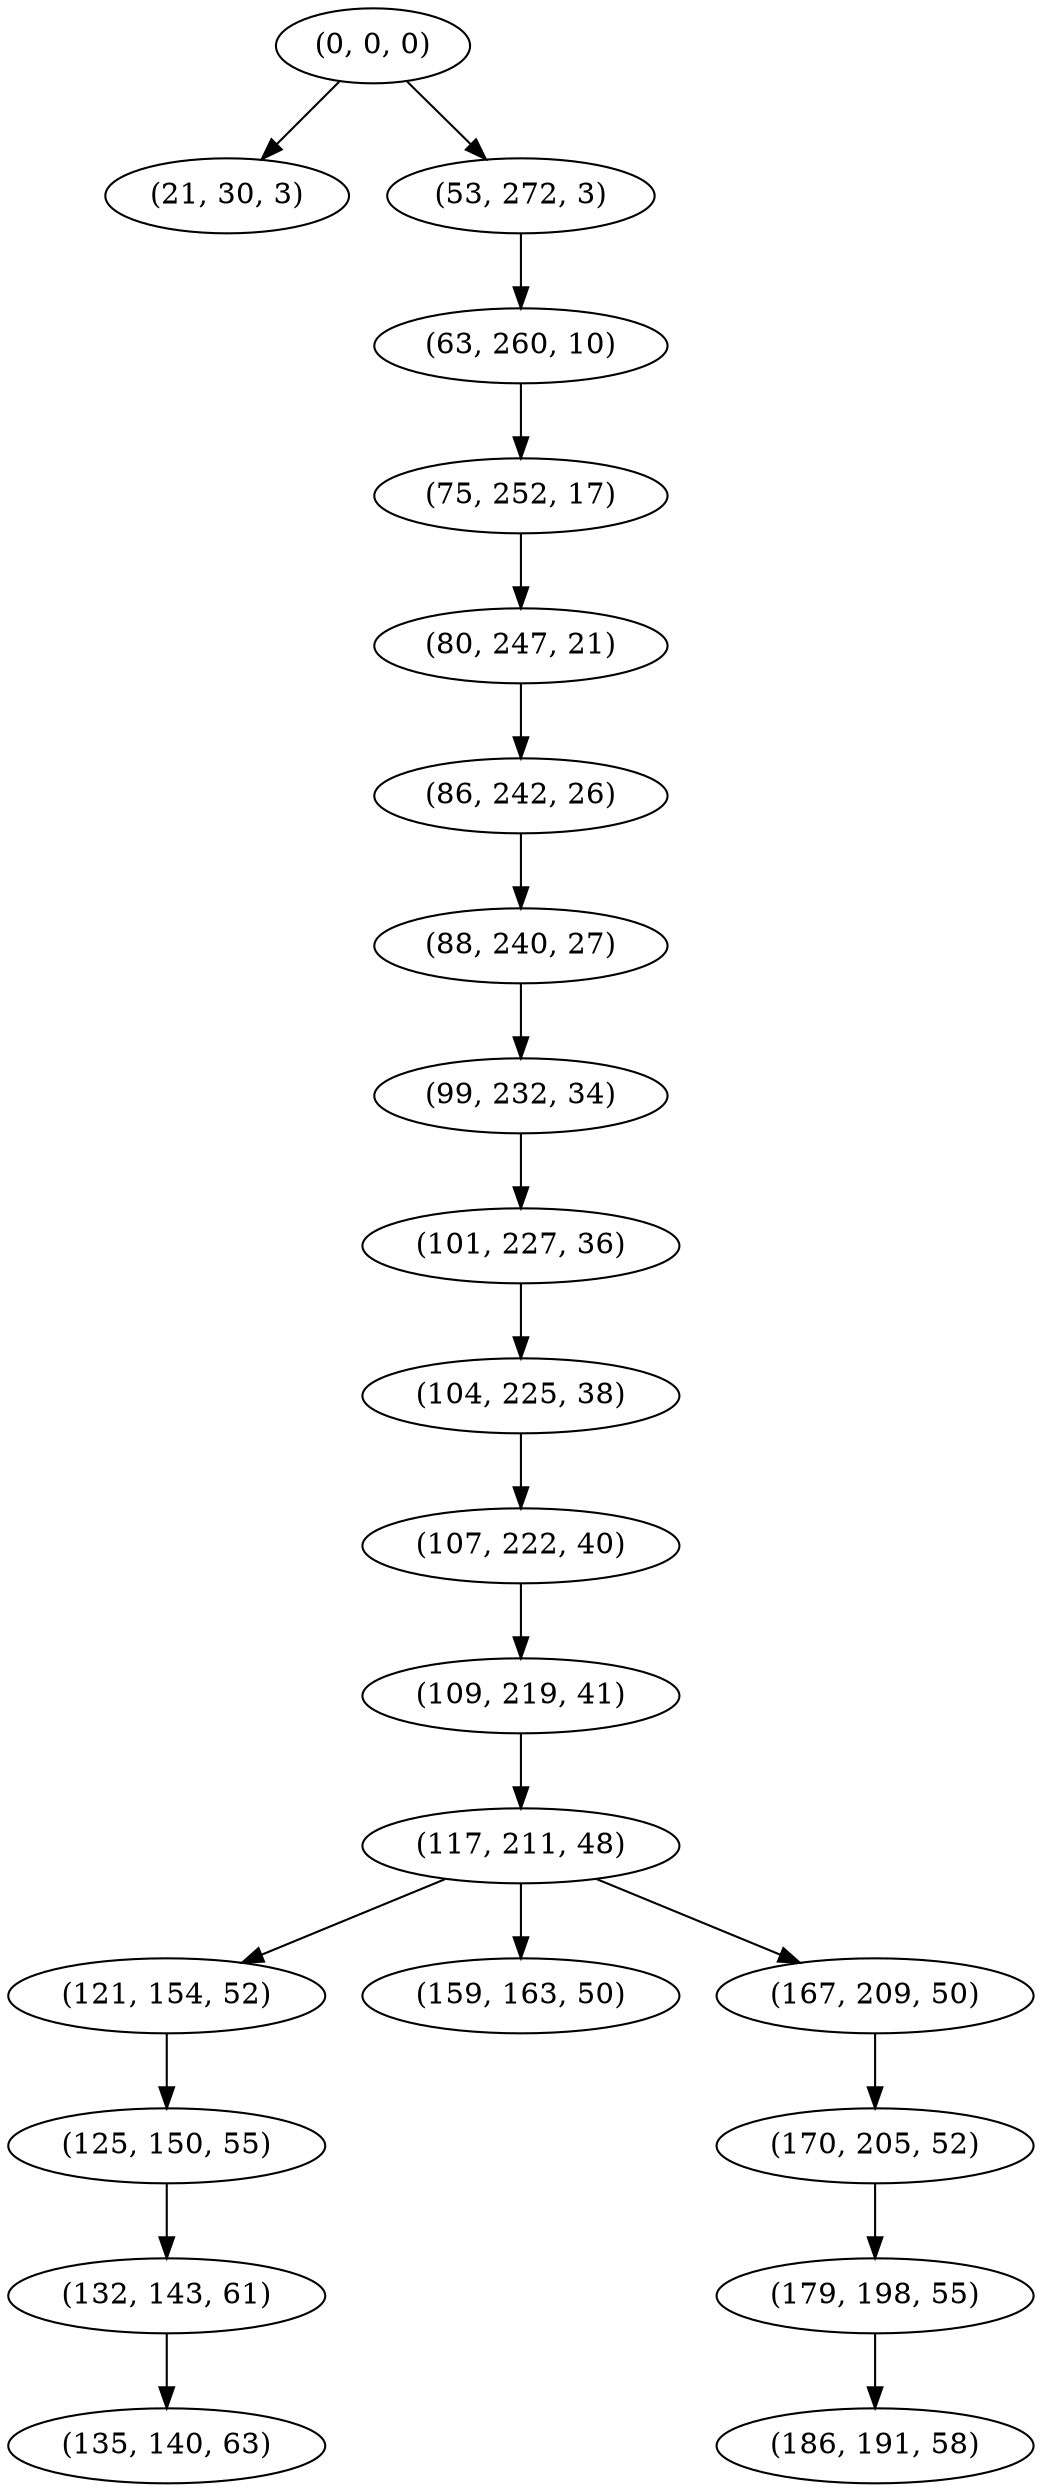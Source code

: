 digraph tree {
    "(0, 0, 0)";
    "(21, 30, 3)";
    "(53, 272, 3)";
    "(63, 260, 10)";
    "(75, 252, 17)";
    "(80, 247, 21)";
    "(86, 242, 26)";
    "(88, 240, 27)";
    "(99, 232, 34)";
    "(101, 227, 36)";
    "(104, 225, 38)";
    "(107, 222, 40)";
    "(109, 219, 41)";
    "(117, 211, 48)";
    "(121, 154, 52)";
    "(125, 150, 55)";
    "(132, 143, 61)";
    "(135, 140, 63)";
    "(159, 163, 50)";
    "(167, 209, 50)";
    "(170, 205, 52)";
    "(179, 198, 55)";
    "(186, 191, 58)";
    "(0, 0, 0)" -> "(21, 30, 3)";
    "(0, 0, 0)" -> "(53, 272, 3)";
    "(53, 272, 3)" -> "(63, 260, 10)";
    "(63, 260, 10)" -> "(75, 252, 17)";
    "(75, 252, 17)" -> "(80, 247, 21)";
    "(80, 247, 21)" -> "(86, 242, 26)";
    "(86, 242, 26)" -> "(88, 240, 27)";
    "(88, 240, 27)" -> "(99, 232, 34)";
    "(99, 232, 34)" -> "(101, 227, 36)";
    "(101, 227, 36)" -> "(104, 225, 38)";
    "(104, 225, 38)" -> "(107, 222, 40)";
    "(107, 222, 40)" -> "(109, 219, 41)";
    "(109, 219, 41)" -> "(117, 211, 48)";
    "(117, 211, 48)" -> "(121, 154, 52)";
    "(117, 211, 48)" -> "(159, 163, 50)";
    "(117, 211, 48)" -> "(167, 209, 50)";
    "(121, 154, 52)" -> "(125, 150, 55)";
    "(125, 150, 55)" -> "(132, 143, 61)";
    "(132, 143, 61)" -> "(135, 140, 63)";
    "(167, 209, 50)" -> "(170, 205, 52)";
    "(170, 205, 52)" -> "(179, 198, 55)";
    "(179, 198, 55)" -> "(186, 191, 58)";
}
